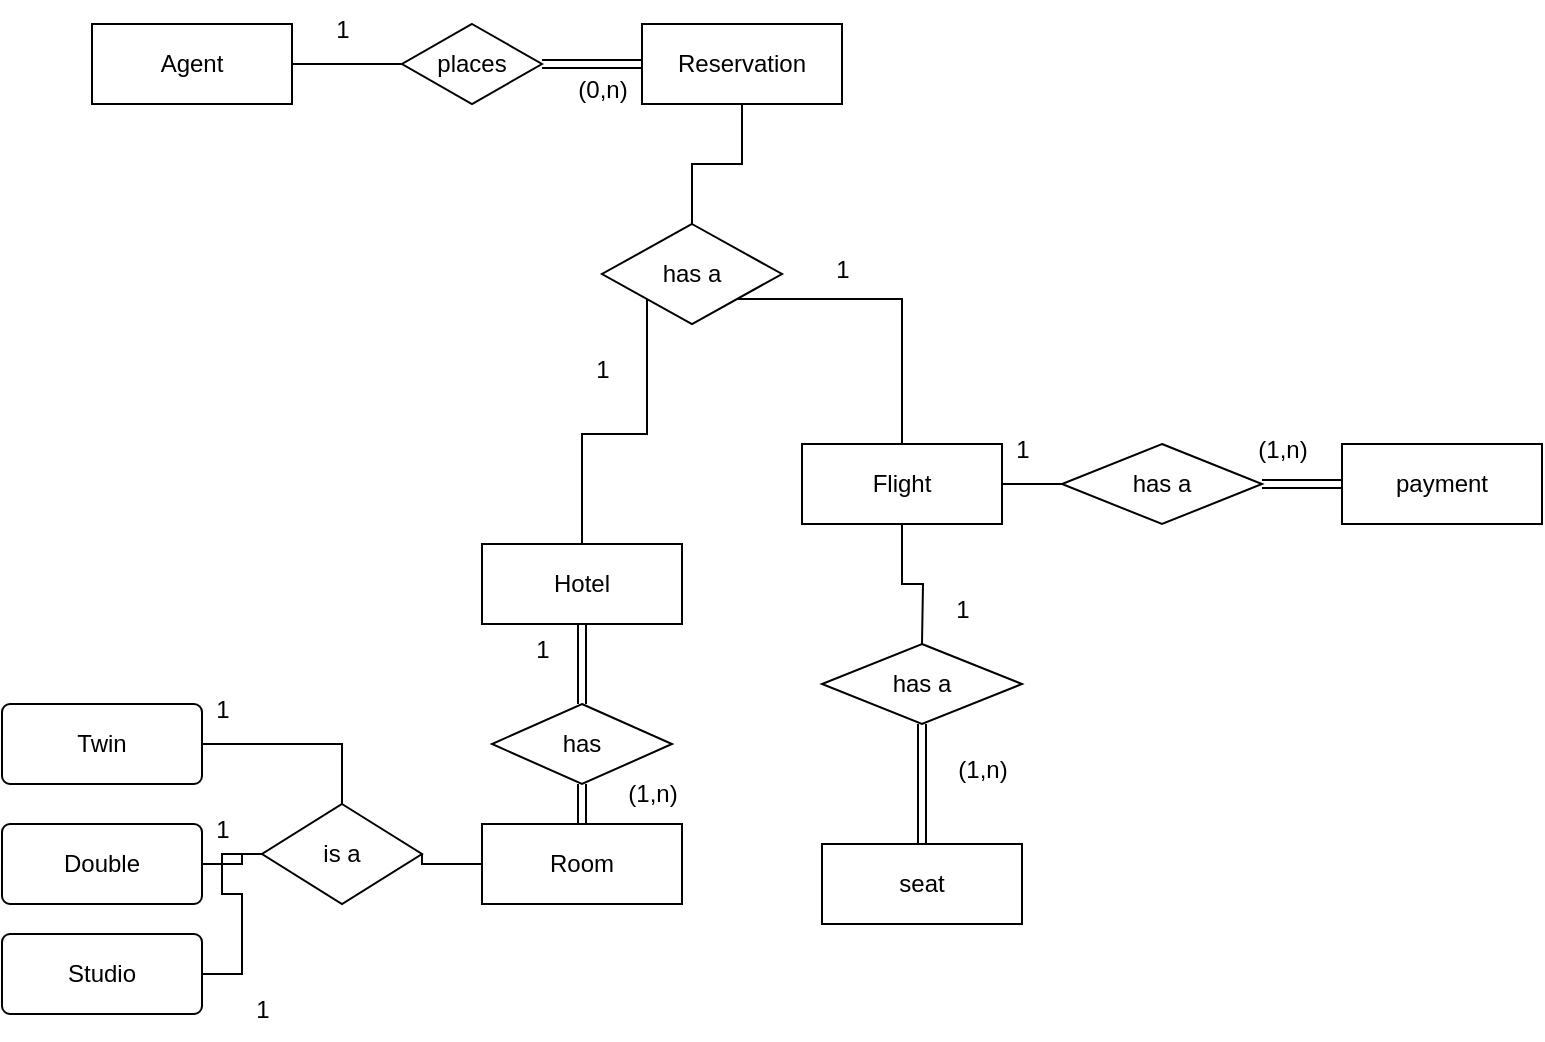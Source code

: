 <mxfile version="21.2.1" type="github">
  <diagram id="C5RBs43oDa-KdzZeNtuy" name="Page-1">
    <mxGraphModel dx="1434" dy="774" grid="1" gridSize="10" guides="1" tooltips="1" connect="1" arrows="1" fold="1" page="1" pageScale="1" pageWidth="827" pageHeight="1169" math="0" shadow="0">
      <root>
        <mxCell id="WIyWlLk6GJQsqaUBKTNV-0" />
        <mxCell id="WIyWlLk6GJQsqaUBKTNV-1" parent="WIyWlLk6GJQsqaUBKTNV-0" />
        <mxCell id="EMCxyHg4-kb57wSQ0Bh_-33" style="edgeStyle=orthogonalEdgeStyle;rounded=0;orthogonalLoop=1;jettySize=auto;html=1;exitX=0.5;exitY=1;exitDx=0;exitDy=0;endArrow=none;endFill=0;" edge="1" parent="WIyWlLk6GJQsqaUBKTNV-1" source="EMCxyHg4-kb57wSQ0Bh_-0">
          <mxGeometry relative="1" as="geometry">
            <mxPoint x="490" y="500" as="targetPoint" />
          </mxGeometry>
        </mxCell>
        <mxCell id="EMCxyHg4-kb57wSQ0Bh_-46" style="edgeStyle=orthogonalEdgeStyle;rounded=0;orthogonalLoop=1;jettySize=auto;html=1;exitX=1;exitY=0.5;exitDx=0;exitDy=0;entryX=0;entryY=0.5;entryDx=0;entryDy=0;endArrow=none;endFill=0;" edge="1" parent="WIyWlLk6GJQsqaUBKTNV-1" source="EMCxyHg4-kb57wSQ0Bh_-0" target="EMCxyHg4-kb57wSQ0Bh_-45">
          <mxGeometry relative="1" as="geometry" />
        </mxCell>
        <mxCell id="EMCxyHg4-kb57wSQ0Bh_-0" value="Flight" style="whiteSpace=wrap;html=1;align=center;" vertex="1" parent="WIyWlLk6GJQsqaUBKTNV-1">
          <mxGeometry x="430" y="400" width="100" height="40" as="geometry" />
        </mxCell>
        <mxCell id="EMCxyHg4-kb57wSQ0Bh_-17" value="" style="edgeStyle=orthogonalEdgeStyle;rounded=0;orthogonalLoop=1;jettySize=auto;html=1;shape=link;" edge="1" parent="WIyWlLk6GJQsqaUBKTNV-1" source="EMCxyHg4-kb57wSQ0Bh_-1" target="EMCxyHg4-kb57wSQ0Bh_-16">
          <mxGeometry relative="1" as="geometry" />
        </mxCell>
        <mxCell id="EMCxyHg4-kb57wSQ0Bh_-1" value="Hotel" style="whiteSpace=wrap;html=1;align=center;" vertex="1" parent="WIyWlLk6GJQsqaUBKTNV-1">
          <mxGeometry x="270" y="450" width="100" height="40" as="geometry" />
        </mxCell>
        <mxCell id="EMCxyHg4-kb57wSQ0Bh_-30" style="edgeStyle=orthogonalEdgeStyle;rounded=0;orthogonalLoop=1;jettySize=auto;html=1;exitX=0.5;exitY=1;exitDx=0;exitDy=0;entryX=0.5;entryY=0;entryDx=0;entryDy=0;endArrow=none;endFill=0;" edge="1" parent="WIyWlLk6GJQsqaUBKTNV-1" source="EMCxyHg4-kb57wSQ0Bh_-2" target="EMCxyHg4-kb57wSQ0Bh_-29">
          <mxGeometry relative="1" as="geometry" />
        </mxCell>
        <mxCell id="EMCxyHg4-kb57wSQ0Bh_-2" value="Reservation" style="whiteSpace=wrap;html=1;align=center;" vertex="1" parent="WIyWlLk6GJQsqaUBKTNV-1">
          <mxGeometry x="350" y="190" width="100" height="40" as="geometry" />
        </mxCell>
        <mxCell id="EMCxyHg4-kb57wSQ0Bh_-25" style="edgeStyle=orthogonalEdgeStyle;rounded=0;orthogonalLoop=1;jettySize=auto;html=1;exitX=1;exitY=0.5;exitDx=0;exitDy=0;entryX=0;entryY=0.5;entryDx=0;entryDy=0;endArrow=none;endFill=0;" edge="1" parent="WIyWlLk6GJQsqaUBKTNV-1" source="EMCxyHg4-kb57wSQ0Bh_-3" target="EMCxyHg4-kb57wSQ0Bh_-24">
          <mxGeometry relative="1" as="geometry" />
        </mxCell>
        <mxCell id="EMCxyHg4-kb57wSQ0Bh_-3" value="Agent" style="whiteSpace=wrap;html=1;align=center;" vertex="1" parent="WIyWlLk6GJQsqaUBKTNV-1">
          <mxGeometry x="75" y="190" width="100" height="40" as="geometry" />
        </mxCell>
        <mxCell id="EMCxyHg4-kb57wSQ0Bh_-10" style="edgeStyle=orthogonalEdgeStyle;rounded=0;orthogonalLoop=1;jettySize=auto;html=1;exitX=0;exitY=0.5;exitDx=0;exitDy=0;entryX=1;entryY=0.5;entryDx=0;entryDy=0;endArrow=none;endFill=0;" edge="1" parent="WIyWlLk6GJQsqaUBKTNV-1" source="EMCxyHg4-kb57wSQ0Bh_-5" target="EMCxyHg4-kb57wSQ0Bh_-9">
          <mxGeometry relative="1" as="geometry" />
        </mxCell>
        <mxCell id="EMCxyHg4-kb57wSQ0Bh_-5" value="Room" style="whiteSpace=wrap;html=1;align=center;" vertex="1" parent="WIyWlLk6GJQsqaUBKTNV-1">
          <mxGeometry x="270" y="590" width="100" height="40" as="geometry" />
        </mxCell>
        <mxCell id="EMCxyHg4-kb57wSQ0Bh_-11" style="edgeStyle=orthogonalEdgeStyle;rounded=0;orthogonalLoop=1;jettySize=auto;html=1;exitX=1;exitY=0.5;exitDx=0;exitDy=0;endArrow=none;endFill=0;" edge="1" parent="WIyWlLk6GJQsqaUBKTNV-1" source="EMCxyHg4-kb57wSQ0Bh_-6" target="EMCxyHg4-kb57wSQ0Bh_-9">
          <mxGeometry relative="1" as="geometry" />
        </mxCell>
        <mxCell id="EMCxyHg4-kb57wSQ0Bh_-6" value="Twin" style="rounded=1;arcSize=10;whiteSpace=wrap;html=1;align=center;" vertex="1" parent="WIyWlLk6GJQsqaUBKTNV-1">
          <mxGeometry x="30" y="530" width="100" height="40" as="geometry" />
        </mxCell>
        <mxCell id="EMCxyHg4-kb57wSQ0Bh_-14" style="edgeStyle=orthogonalEdgeStyle;rounded=0;orthogonalLoop=1;jettySize=auto;html=1;exitX=1;exitY=0.5;exitDx=0;exitDy=0;endArrow=none;endFill=0;" edge="1" parent="WIyWlLk6GJQsqaUBKTNV-1" source="EMCxyHg4-kb57wSQ0Bh_-7" target="EMCxyHg4-kb57wSQ0Bh_-9">
          <mxGeometry relative="1" as="geometry" />
        </mxCell>
        <mxCell id="EMCxyHg4-kb57wSQ0Bh_-7" value="Double" style="rounded=1;arcSize=10;whiteSpace=wrap;html=1;align=center;" vertex="1" parent="WIyWlLk6GJQsqaUBKTNV-1">
          <mxGeometry x="30" y="590" width="100" height="40" as="geometry" />
        </mxCell>
        <mxCell id="EMCxyHg4-kb57wSQ0Bh_-13" style="edgeStyle=orthogonalEdgeStyle;rounded=0;orthogonalLoop=1;jettySize=auto;html=1;exitX=1;exitY=0.5;exitDx=0;exitDy=0;entryX=0;entryY=0.5;entryDx=0;entryDy=0;endArrow=none;endFill=0;" edge="1" parent="WIyWlLk6GJQsqaUBKTNV-1" source="EMCxyHg4-kb57wSQ0Bh_-8" target="EMCxyHg4-kb57wSQ0Bh_-9">
          <mxGeometry relative="1" as="geometry" />
        </mxCell>
        <mxCell id="EMCxyHg4-kb57wSQ0Bh_-8" value="Studio" style="rounded=1;arcSize=10;whiteSpace=wrap;html=1;align=center;" vertex="1" parent="WIyWlLk6GJQsqaUBKTNV-1">
          <mxGeometry x="30" y="645" width="100" height="40" as="geometry" />
        </mxCell>
        <mxCell id="EMCxyHg4-kb57wSQ0Bh_-9" value="is a" style="shape=rhombus;perimeter=rhombusPerimeter;whiteSpace=wrap;html=1;align=center;" vertex="1" parent="WIyWlLk6GJQsqaUBKTNV-1">
          <mxGeometry x="160" y="580" width="80" height="50" as="geometry" />
        </mxCell>
        <mxCell id="EMCxyHg4-kb57wSQ0Bh_-18" style="edgeStyle=orthogonalEdgeStyle;rounded=0;orthogonalLoop=1;jettySize=auto;html=1;exitX=0.5;exitY=1;exitDx=0;exitDy=0;entryX=0.5;entryY=0;entryDx=0;entryDy=0;shape=link;" edge="1" parent="WIyWlLk6GJQsqaUBKTNV-1" source="EMCxyHg4-kb57wSQ0Bh_-16" target="EMCxyHg4-kb57wSQ0Bh_-5">
          <mxGeometry relative="1" as="geometry" />
        </mxCell>
        <mxCell id="EMCxyHg4-kb57wSQ0Bh_-16" value="has" style="shape=rhombus;perimeter=rhombusPerimeter;whiteSpace=wrap;html=1;align=center;" vertex="1" parent="WIyWlLk6GJQsqaUBKTNV-1">
          <mxGeometry x="275" y="530" width="90" height="40" as="geometry" />
        </mxCell>
        <mxCell id="EMCxyHg4-kb57wSQ0Bh_-19" value="1" style="text;html=1;align=center;verticalAlign=middle;resizable=0;points=[];autosize=1;strokeColor=none;fillColor=none;" vertex="1" parent="WIyWlLk6GJQsqaUBKTNV-1">
          <mxGeometry x="285" y="488" width="30" height="30" as="geometry" />
        </mxCell>
        <mxCell id="EMCxyHg4-kb57wSQ0Bh_-20" value="(1,n)" style="text;html=1;align=center;verticalAlign=middle;resizable=0;points=[];autosize=1;strokeColor=none;fillColor=none;" vertex="1" parent="WIyWlLk6GJQsqaUBKTNV-1">
          <mxGeometry x="330" y="560" width="50" height="30" as="geometry" />
        </mxCell>
        <mxCell id="EMCxyHg4-kb57wSQ0Bh_-21" value="1" style="text;html=1;align=center;verticalAlign=middle;resizable=0;points=[];autosize=1;strokeColor=none;fillColor=none;" vertex="1" parent="WIyWlLk6GJQsqaUBKTNV-1">
          <mxGeometry x="125" y="518" width="30" height="30" as="geometry" />
        </mxCell>
        <mxCell id="EMCxyHg4-kb57wSQ0Bh_-22" value="1" style="text;html=1;align=center;verticalAlign=middle;resizable=0;points=[];autosize=1;strokeColor=none;fillColor=none;" vertex="1" parent="WIyWlLk6GJQsqaUBKTNV-1">
          <mxGeometry x="145" y="668" width="30" height="30" as="geometry" />
        </mxCell>
        <mxCell id="EMCxyHg4-kb57wSQ0Bh_-23" value="1" style="text;html=1;align=center;verticalAlign=middle;resizable=0;points=[];autosize=1;strokeColor=none;fillColor=none;" vertex="1" parent="WIyWlLk6GJQsqaUBKTNV-1">
          <mxGeometry x="125" y="578" width="30" height="30" as="geometry" />
        </mxCell>
        <mxCell id="EMCxyHg4-kb57wSQ0Bh_-26" style="edgeStyle=orthogonalEdgeStyle;rounded=0;orthogonalLoop=1;jettySize=auto;html=1;exitX=1;exitY=0.5;exitDx=0;exitDy=0;entryX=0;entryY=0.5;entryDx=0;entryDy=0;shape=link;" edge="1" parent="WIyWlLk6GJQsqaUBKTNV-1" source="EMCxyHg4-kb57wSQ0Bh_-24" target="EMCxyHg4-kb57wSQ0Bh_-2">
          <mxGeometry relative="1" as="geometry" />
        </mxCell>
        <mxCell id="EMCxyHg4-kb57wSQ0Bh_-24" value="places" style="shape=rhombus;perimeter=rhombusPerimeter;whiteSpace=wrap;html=1;align=center;" vertex="1" parent="WIyWlLk6GJQsqaUBKTNV-1">
          <mxGeometry x="230" y="190" width="70" height="40" as="geometry" />
        </mxCell>
        <mxCell id="EMCxyHg4-kb57wSQ0Bh_-27" value="1" style="text;html=1;align=center;verticalAlign=middle;resizable=0;points=[];autosize=1;strokeColor=none;fillColor=none;" vertex="1" parent="WIyWlLk6GJQsqaUBKTNV-1">
          <mxGeometry x="185" y="178" width="30" height="30" as="geometry" />
        </mxCell>
        <mxCell id="EMCxyHg4-kb57wSQ0Bh_-28" value="(0,n)" style="text;html=1;align=center;verticalAlign=middle;resizable=0;points=[];autosize=1;strokeColor=none;fillColor=none;" vertex="1" parent="WIyWlLk6GJQsqaUBKTNV-1">
          <mxGeometry x="305" y="208" width="50" height="30" as="geometry" />
        </mxCell>
        <mxCell id="EMCxyHg4-kb57wSQ0Bh_-31" style="edgeStyle=orthogonalEdgeStyle;rounded=0;orthogonalLoop=1;jettySize=auto;html=1;exitX=0;exitY=1;exitDx=0;exitDy=0;entryX=0.5;entryY=0;entryDx=0;entryDy=0;endArrow=none;endFill=0;" edge="1" parent="WIyWlLk6GJQsqaUBKTNV-1" source="EMCxyHg4-kb57wSQ0Bh_-29" target="EMCxyHg4-kb57wSQ0Bh_-1">
          <mxGeometry relative="1" as="geometry" />
        </mxCell>
        <mxCell id="EMCxyHg4-kb57wSQ0Bh_-32" style="edgeStyle=orthogonalEdgeStyle;rounded=0;orthogonalLoop=1;jettySize=auto;html=1;exitX=1;exitY=1;exitDx=0;exitDy=0;entryX=0.5;entryY=0;entryDx=0;entryDy=0;endArrow=none;endFill=0;" edge="1" parent="WIyWlLk6GJQsqaUBKTNV-1" source="EMCxyHg4-kb57wSQ0Bh_-29" target="EMCxyHg4-kb57wSQ0Bh_-0">
          <mxGeometry relative="1" as="geometry" />
        </mxCell>
        <mxCell id="EMCxyHg4-kb57wSQ0Bh_-29" value="has a" style="shape=rhombus;perimeter=rhombusPerimeter;whiteSpace=wrap;html=1;align=center;" vertex="1" parent="WIyWlLk6GJQsqaUBKTNV-1">
          <mxGeometry x="330" y="290" width="90" height="50" as="geometry" />
        </mxCell>
        <mxCell id="EMCxyHg4-kb57wSQ0Bh_-35" style="edgeStyle=orthogonalEdgeStyle;rounded=0;orthogonalLoop=1;jettySize=auto;html=1;exitX=0.5;exitY=1;exitDx=0;exitDy=0;endArrow=none;endFill=0;shape=link;" edge="1" parent="WIyWlLk6GJQsqaUBKTNV-1" source="EMCxyHg4-kb57wSQ0Bh_-34" target="EMCxyHg4-kb57wSQ0Bh_-36">
          <mxGeometry relative="1" as="geometry">
            <mxPoint x="490" y="580" as="targetPoint" />
          </mxGeometry>
        </mxCell>
        <mxCell id="EMCxyHg4-kb57wSQ0Bh_-34" value="has a" style="shape=rhombus;perimeter=rhombusPerimeter;whiteSpace=wrap;html=1;align=center;" vertex="1" parent="WIyWlLk6GJQsqaUBKTNV-1">
          <mxGeometry x="440" y="500" width="100" height="40" as="geometry" />
        </mxCell>
        <mxCell id="EMCxyHg4-kb57wSQ0Bh_-36" value="seat" style="whiteSpace=wrap;html=1;align=center;" vertex="1" parent="WIyWlLk6GJQsqaUBKTNV-1">
          <mxGeometry x="440" y="600" width="100" height="40" as="geometry" />
        </mxCell>
        <mxCell id="EMCxyHg4-kb57wSQ0Bh_-37" value="1" style="text;html=1;align=center;verticalAlign=middle;resizable=0;points=[];autosize=1;strokeColor=none;fillColor=none;" vertex="1" parent="WIyWlLk6GJQsqaUBKTNV-1">
          <mxGeometry x="315" y="348" width="30" height="30" as="geometry" />
        </mxCell>
        <mxCell id="EMCxyHg4-kb57wSQ0Bh_-38" value="1" style="text;html=1;align=center;verticalAlign=middle;resizable=0;points=[];autosize=1;strokeColor=none;fillColor=none;" vertex="1" parent="WIyWlLk6GJQsqaUBKTNV-1">
          <mxGeometry x="435" y="298" width="30" height="30" as="geometry" />
        </mxCell>
        <mxCell id="EMCxyHg4-kb57wSQ0Bh_-40" value="(1,n)" style="text;html=1;align=center;verticalAlign=middle;resizable=0;points=[];autosize=1;strokeColor=none;fillColor=none;" vertex="1" parent="WIyWlLk6GJQsqaUBKTNV-1">
          <mxGeometry x="495" y="548" width="50" height="30" as="geometry" />
        </mxCell>
        <mxCell id="EMCxyHg4-kb57wSQ0Bh_-41" value="1" style="text;html=1;align=center;verticalAlign=middle;resizable=0;points=[];autosize=1;strokeColor=none;fillColor=none;" vertex="1" parent="WIyWlLk6GJQsqaUBKTNV-1">
          <mxGeometry x="495" y="468" width="30" height="30" as="geometry" />
        </mxCell>
        <mxCell id="EMCxyHg4-kb57wSQ0Bh_-44" value="payment" style="whiteSpace=wrap;html=1;align=center;" vertex="1" parent="WIyWlLk6GJQsqaUBKTNV-1">
          <mxGeometry x="700" y="400" width="100" height="40" as="geometry" />
        </mxCell>
        <mxCell id="EMCxyHg4-kb57wSQ0Bh_-47" style="edgeStyle=orthogonalEdgeStyle;rounded=0;orthogonalLoop=1;jettySize=auto;html=1;exitX=1;exitY=0.5;exitDx=0;exitDy=0;entryX=0;entryY=0.5;entryDx=0;entryDy=0;shape=link;" edge="1" parent="WIyWlLk6GJQsqaUBKTNV-1" source="EMCxyHg4-kb57wSQ0Bh_-45" target="EMCxyHg4-kb57wSQ0Bh_-44">
          <mxGeometry relative="1" as="geometry" />
        </mxCell>
        <mxCell id="EMCxyHg4-kb57wSQ0Bh_-45" value="has a" style="shape=rhombus;perimeter=rhombusPerimeter;whiteSpace=wrap;html=1;align=center;" vertex="1" parent="WIyWlLk6GJQsqaUBKTNV-1">
          <mxGeometry x="560" y="400" width="100" height="40" as="geometry" />
        </mxCell>
        <mxCell id="EMCxyHg4-kb57wSQ0Bh_-48" value="1" style="text;html=1;align=center;verticalAlign=middle;resizable=0;points=[];autosize=1;strokeColor=none;fillColor=none;" vertex="1" parent="WIyWlLk6GJQsqaUBKTNV-1">
          <mxGeometry x="525" y="388" width="30" height="30" as="geometry" />
        </mxCell>
        <mxCell id="EMCxyHg4-kb57wSQ0Bh_-49" value="(1,n)" style="text;html=1;align=center;verticalAlign=middle;resizable=0;points=[];autosize=1;strokeColor=none;fillColor=none;" vertex="1" parent="WIyWlLk6GJQsqaUBKTNV-1">
          <mxGeometry x="645" y="388" width="50" height="30" as="geometry" />
        </mxCell>
      </root>
    </mxGraphModel>
  </diagram>
</mxfile>
